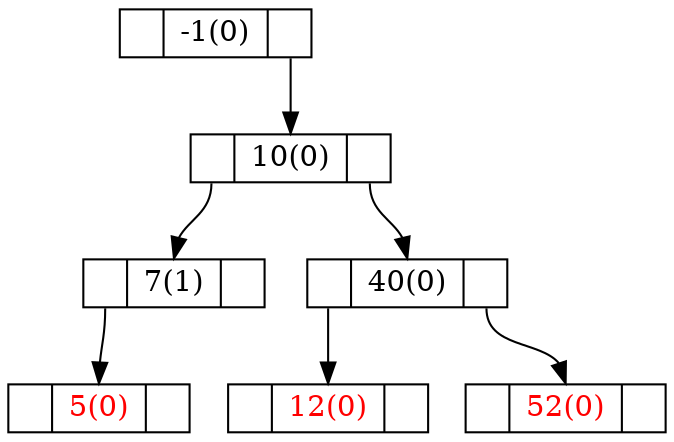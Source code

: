 digraph G {
node [shape = record, height = .1, color = "black"];
-1[label = "<L> |<D> -1(0)|<R> "];
10[label = "<L> |<D> 10(0)|<R> "];
7[label = "<L> |<D> 7(1)|<R> "];
40[label = "<L> |<D> 40(0)|<R> "];
5[label = "<L> |<D> 5(0)|<R> ",fontcolor="red"];
12[label = "<L> |<D> 12(0)|<R> ",fontcolor="red"];
52[label = "<L> |<D> 52(0)|<R> ",fontcolor="red"];
"-1":R -> "10":D;
"10":L -> "7":D;
"10":R -> "40":D;
"7":L -> "5":D;
"40":L -> "12":D;
"40":R -> "52":D;
}

